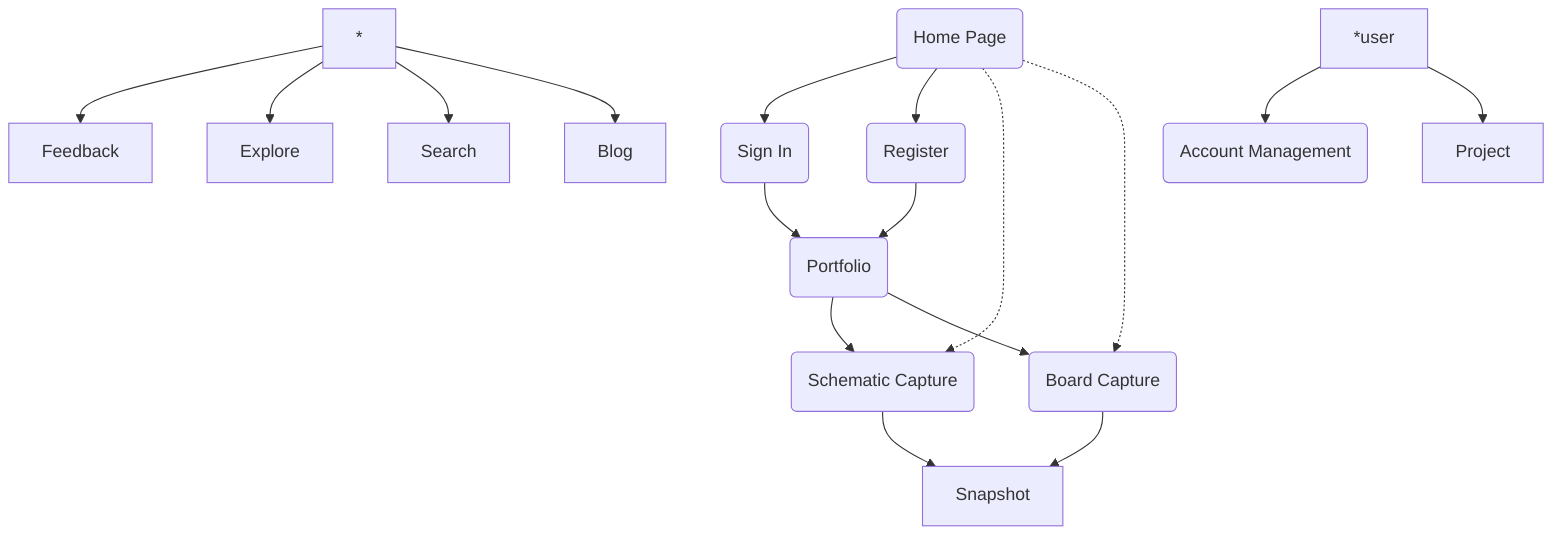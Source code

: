 graph TB
    Home(Home Page) --> SignIn(Sign In)
    Home --> Register(Register)
    SignIn --> Portfolio(Portfolio)
    Register --> Portfolio
    Home -.-> Sch(Schematic Capture)
    Home -.-> Brd(Board Capture)
    Portfolio --> Sch
    Portfolio --> Brd

    * --> Feedback
    * --> Explore
    * --> Search
    * --> Blog

    *user --> Account(Account Management)
    *user --> Project

    Sch --> Snapshot
    Brd --> Snapshot